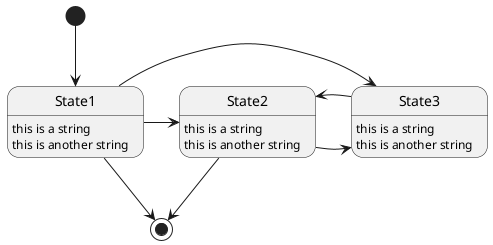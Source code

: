 @startuml testName

[*] --> State1
State1 --> [*]
State1 : this is a string
State1 : this is another string

State2 : this is a string
State2 : this is another string

State3 : this is a string
State3 : this is another string

State1 -> State2
State2 --> [*]

State1 -> State3
State2 -> State3
State3 -> State2


@enduml
